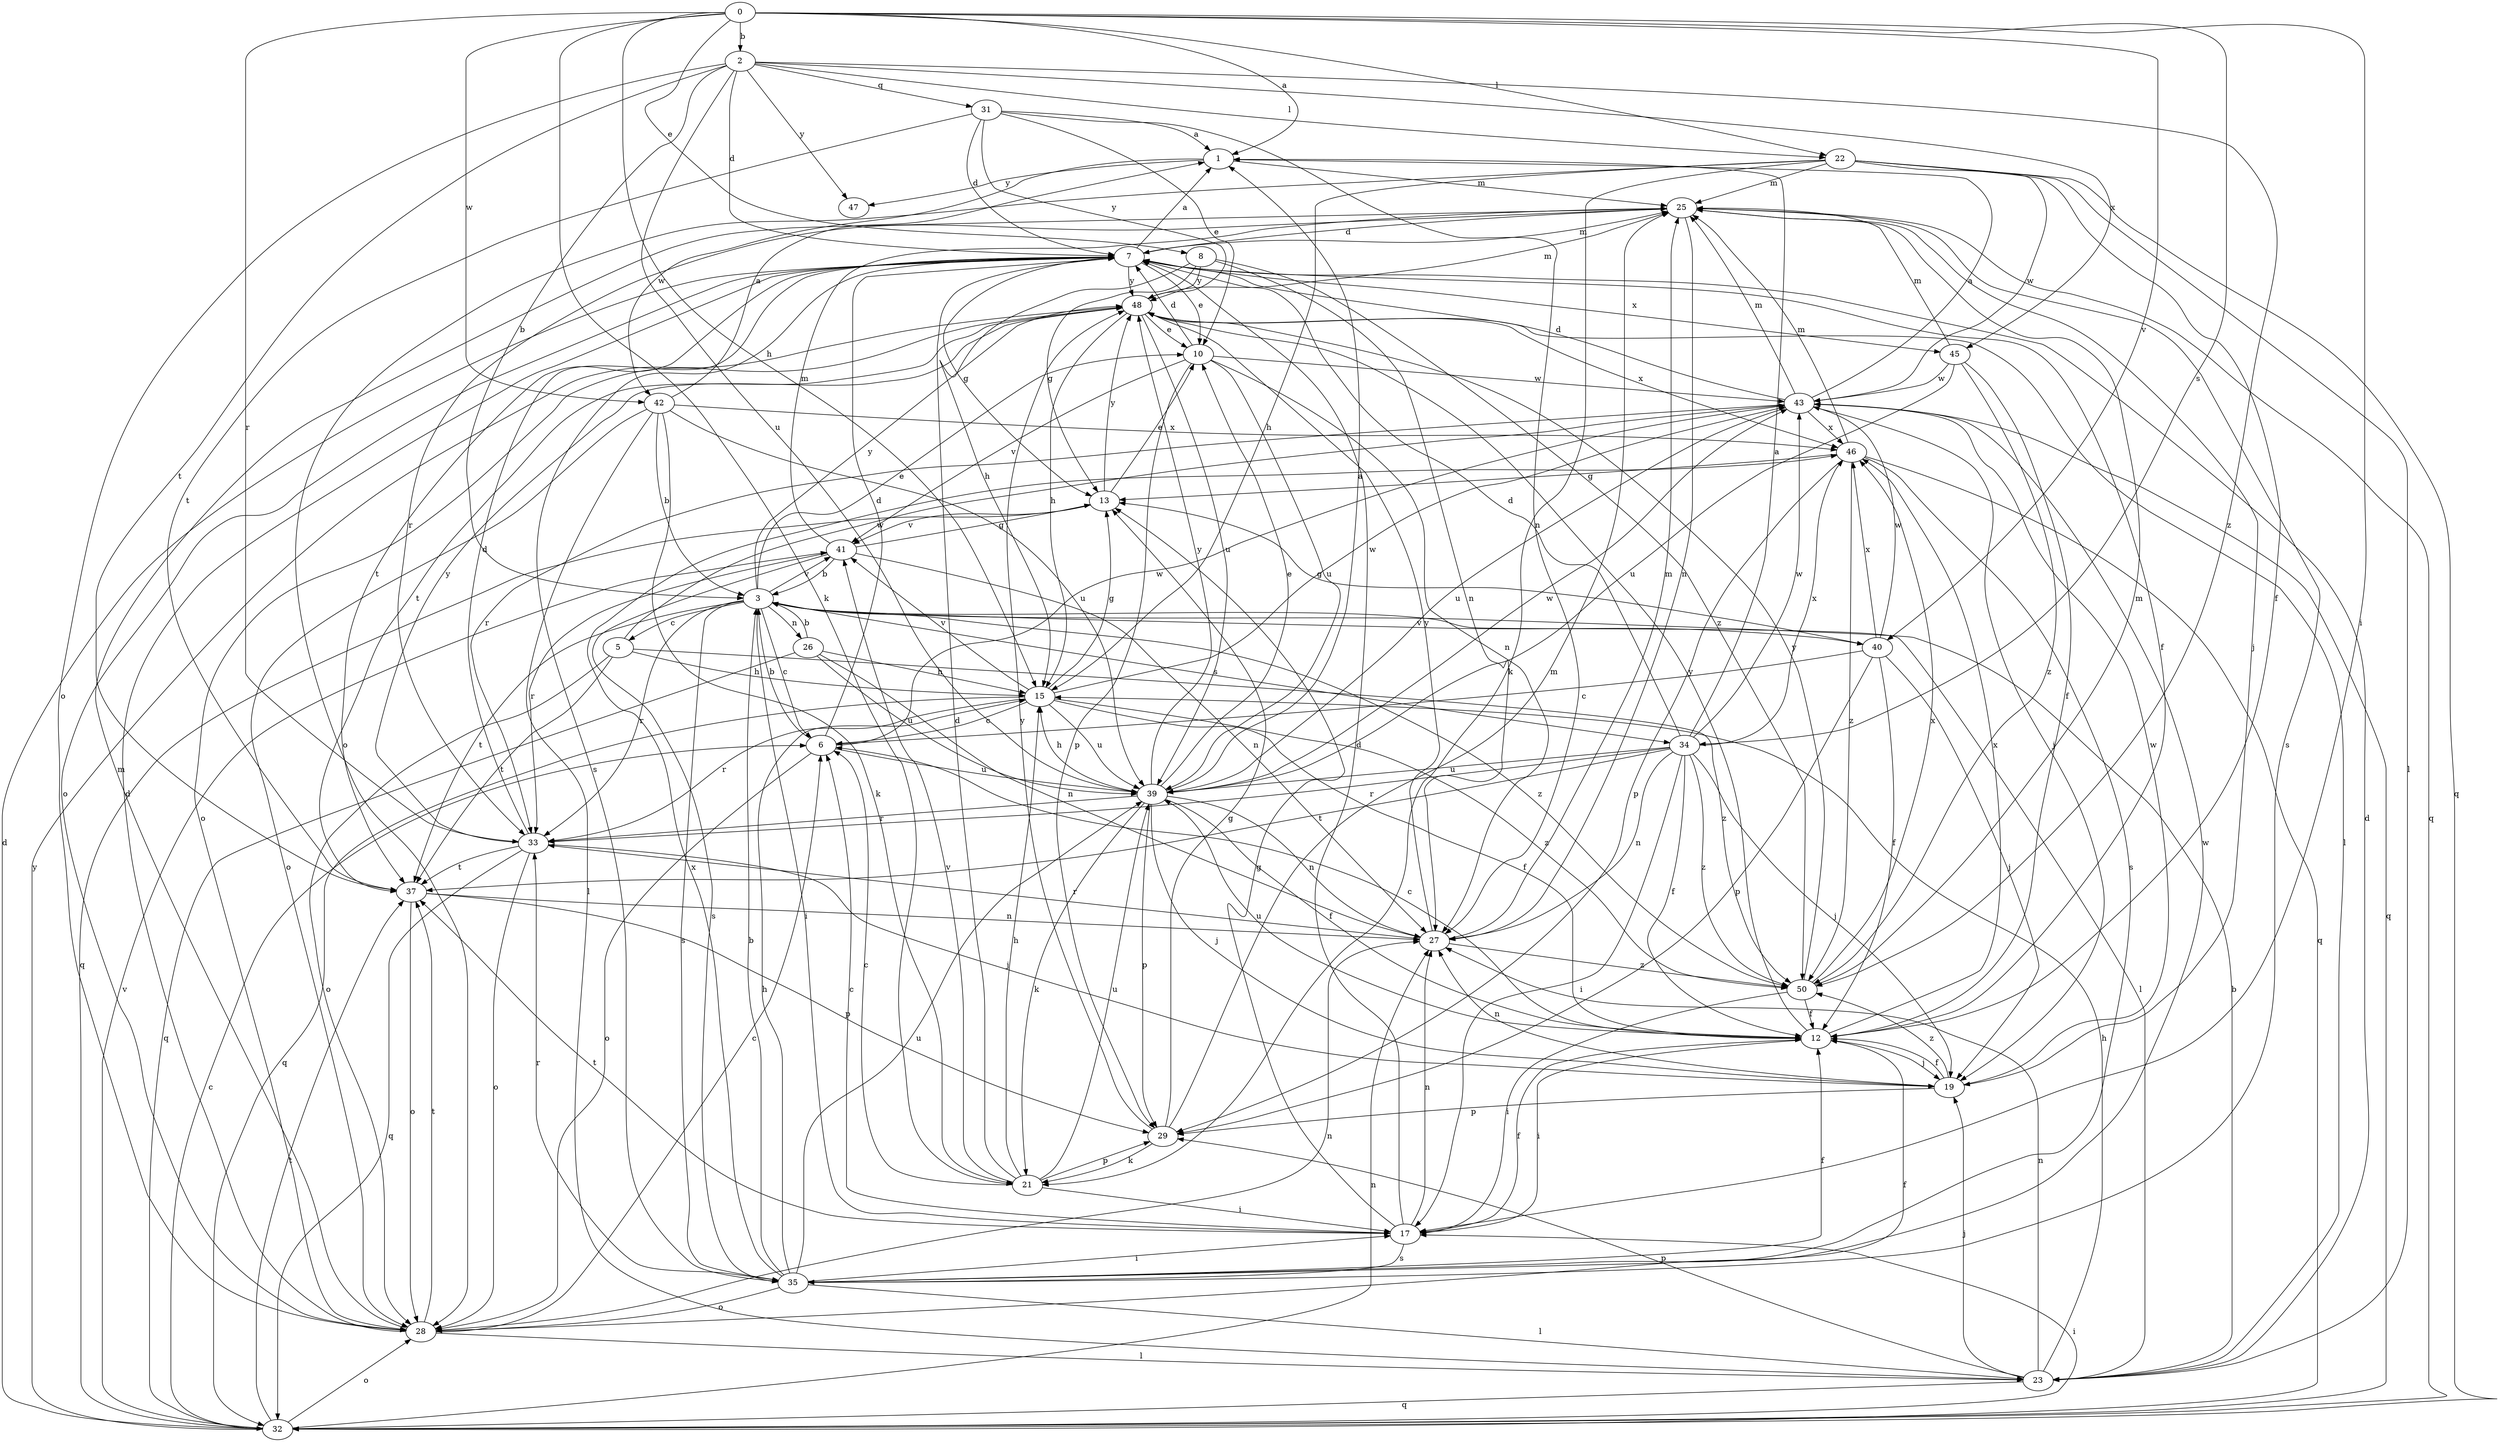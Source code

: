 strict digraph  {
0;
1;
2;
3;
5;
6;
7;
8;
10;
12;
13;
15;
17;
19;
21;
22;
23;
25;
26;
27;
28;
29;
31;
32;
33;
34;
35;
37;
39;
40;
41;
42;
43;
45;
46;
47;
48;
50;
0 -> 1  [label=a];
0 -> 2  [label=b];
0 -> 8  [label=e];
0 -> 15  [label=h];
0 -> 17  [label=i];
0 -> 21  [label=k];
0 -> 22  [label=l];
0 -> 33  [label=r];
0 -> 34  [label=s];
0 -> 40  [label=v];
0 -> 42  [label=w];
1 -> 25  [label=m];
1 -> 42  [label=w];
1 -> 47  [label=y];
2 -> 3  [label=b];
2 -> 7  [label=d];
2 -> 22  [label=l];
2 -> 28  [label=o];
2 -> 31  [label=q];
2 -> 37  [label=t];
2 -> 39  [label=u];
2 -> 45  [label=x];
2 -> 47  [label=y];
2 -> 50  [label=z];
3 -> 5  [label=c];
3 -> 6  [label=c];
3 -> 10  [label=e];
3 -> 17  [label=i];
3 -> 23  [label=l];
3 -> 26  [label=n];
3 -> 33  [label=r];
3 -> 34  [label=s];
3 -> 35  [label=s];
3 -> 37  [label=t];
3 -> 40  [label=v];
3 -> 41  [label=v];
3 -> 48  [label=y];
3 -> 50  [label=z];
5 -> 15  [label=h];
5 -> 28  [label=o];
5 -> 37  [label=t];
5 -> 43  [label=w];
5 -> 50  [label=z];
6 -> 3  [label=b];
6 -> 7  [label=d];
6 -> 28  [label=o];
6 -> 39  [label=u];
6 -> 43  [label=w];
7 -> 1  [label=a];
7 -> 10  [label=e];
7 -> 12  [label=f];
7 -> 13  [label=g];
7 -> 25  [label=m];
7 -> 28  [label=o];
7 -> 35  [label=s];
7 -> 37  [label=t];
7 -> 45  [label=x];
7 -> 48  [label=y];
8 -> 13  [label=g];
8 -> 15  [label=h];
8 -> 27  [label=n];
8 -> 48  [label=y];
8 -> 50  [label=z];
10 -> 7  [label=d];
10 -> 27  [label=n];
10 -> 29  [label=p];
10 -> 39  [label=u];
10 -> 41  [label=v];
10 -> 43  [label=w];
12 -> 6  [label=c];
12 -> 17  [label=i];
12 -> 19  [label=j];
12 -> 39  [label=u];
12 -> 46  [label=x];
12 -> 48  [label=y];
13 -> 10  [label=e];
13 -> 32  [label=q];
13 -> 41  [label=v];
13 -> 48  [label=y];
15 -> 6  [label=c];
15 -> 12  [label=f];
15 -> 13  [label=g];
15 -> 32  [label=q];
15 -> 33  [label=r];
15 -> 39  [label=u];
15 -> 41  [label=v];
15 -> 43  [label=w];
15 -> 50  [label=z];
17 -> 6  [label=c];
17 -> 7  [label=d];
17 -> 12  [label=f];
17 -> 13  [label=g];
17 -> 27  [label=n];
17 -> 35  [label=s];
17 -> 37  [label=t];
19 -> 12  [label=f];
19 -> 27  [label=n];
19 -> 29  [label=p];
19 -> 43  [label=w];
19 -> 50  [label=z];
21 -> 6  [label=c];
21 -> 7  [label=d];
21 -> 15  [label=h];
21 -> 17  [label=i];
21 -> 29  [label=p];
21 -> 39  [label=u];
21 -> 41  [label=v];
22 -> 12  [label=f];
22 -> 15  [label=h];
22 -> 21  [label=k];
22 -> 23  [label=l];
22 -> 25  [label=m];
22 -> 28  [label=o];
22 -> 32  [label=q];
22 -> 43  [label=w];
23 -> 3  [label=b];
23 -> 7  [label=d];
23 -> 15  [label=h];
23 -> 19  [label=j];
23 -> 27  [label=n];
23 -> 29  [label=p];
23 -> 32  [label=q];
25 -> 7  [label=d];
25 -> 19  [label=j];
25 -> 27  [label=n];
25 -> 32  [label=q];
25 -> 33  [label=r];
25 -> 35  [label=s];
26 -> 3  [label=b];
26 -> 15  [label=h];
26 -> 27  [label=n];
26 -> 32  [label=q];
26 -> 39  [label=u];
27 -> 25  [label=m];
27 -> 33  [label=r];
27 -> 48  [label=y];
27 -> 50  [label=z];
28 -> 6  [label=c];
28 -> 7  [label=d];
28 -> 12  [label=f];
28 -> 23  [label=l];
28 -> 25  [label=m];
28 -> 27  [label=n];
28 -> 37  [label=t];
29 -> 13  [label=g];
29 -> 21  [label=k];
29 -> 25  [label=m];
29 -> 48  [label=y];
31 -> 1  [label=a];
31 -> 7  [label=d];
31 -> 10  [label=e];
31 -> 27  [label=n];
31 -> 37  [label=t];
31 -> 48  [label=y];
32 -> 6  [label=c];
32 -> 7  [label=d];
32 -> 17  [label=i];
32 -> 27  [label=n];
32 -> 28  [label=o];
32 -> 37  [label=t];
32 -> 41  [label=v];
32 -> 48  [label=y];
33 -> 7  [label=d];
33 -> 19  [label=j];
33 -> 28  [label=o];
33 -> 32  [label=q];
33 -> 37  [label=t];
33 -> 48  [label=y];
34 -> 1  [label=a];
34 -> 7  [label=d];
34 -> 12  [label=f];
34 -> 17  [label=i];
34 -> 19  [label=j];
34 -> 27  [label=n];
34 -> 33  [label=r];
34 -> 37  [label=t];
34 -> 39  [label=u];
34 -> 43  [label=w];
34 -> 46  [label=x];
34 -> 50  [label=z];
35 -> 3  [label=b];
35 -> 12  [label=f];
35 -> 15  [label=h];
35 -> 17  [label=i];
35 -> 23  [label=l];
35 -> 28  [label=o];
35 -> 33  [label=r];
35 -> 39  [label=u];
35 -> 43  [label=w];
35 -> 46  [label=x];
37 -> 27  [label=n];
37 -> 28  [label=o];
37 -> 29  [label=p];
39 -> 1  [label=a];
39 -> 10  [label=e];
39 -> 12  [label=f];
39 -> 15  [label=h];
39 -> 19  [label=j];
39 -> 21  [label=k];
39 -> 27  [label=n];
39 -> 29  [label=p];
39 -> 33  [label=r];
39 -> 43  [label=w];
39 -> 48  [label=y];
40 -> 6  [label=c];
40 -> 12  [label=f];
40 -> 13  [label=g];
40 -> 19  [label=j];
40 -> 29  [label=p];
40 -> 43  [label=w];
40 -> 46  [label=x];
41 -> 3  [label=b];
41 -> 13  [label=g];
41 -> 25  [label=m];
41 -> 27  [label=n];
41 -> 33  [label=r];
41 -> 35  [label=s];
42 -> 1  [label=a];
42 -> 3  [label=b];
42 -> 21  [label=k];
42 -> 23  [label=l];
42 -> 28  [label=o];
42 -> 39  [label=u];
42 -> 46  [label=x];
43 -> 1  [label=a];
43 -> 7  [label=d];
43 -> 19  [label=j];
43 -> 25  [label=m];
43 -> 32  [label=q];
43 -> 33  [label=r];
43 -> 39  [label=u];
43 -> 46  [label=x];
45 -> 12  [label=f];
45 -> 25  [label=m];
45 -> 39  [label=u];
45 -> 43  [label=w];
45 -> 50  [label=z];
46 -> 13  [label=g];
46 -> 25  [label=m];
46 -> 29  [label=p];
46 -> 32  [label=q];
46 -> 35  [label=s];
46 -> 50  [label=z];
48 -> 10  [label=e];
48 -> 15  [label=h];
48 -> 23  [label=l];
48 -> 25  [label=m];
48 -> 28  [label=o];
48 -> 37  [label=t];
48 -> 39  [label=u];
48 -> 46  [label=x];
50 -> 12  [label=f];
50 -> 17  [label=i];
50 -> 25  [label=m];
50 -> 46  [label=x];
50 -> 48  [label=y];
}
